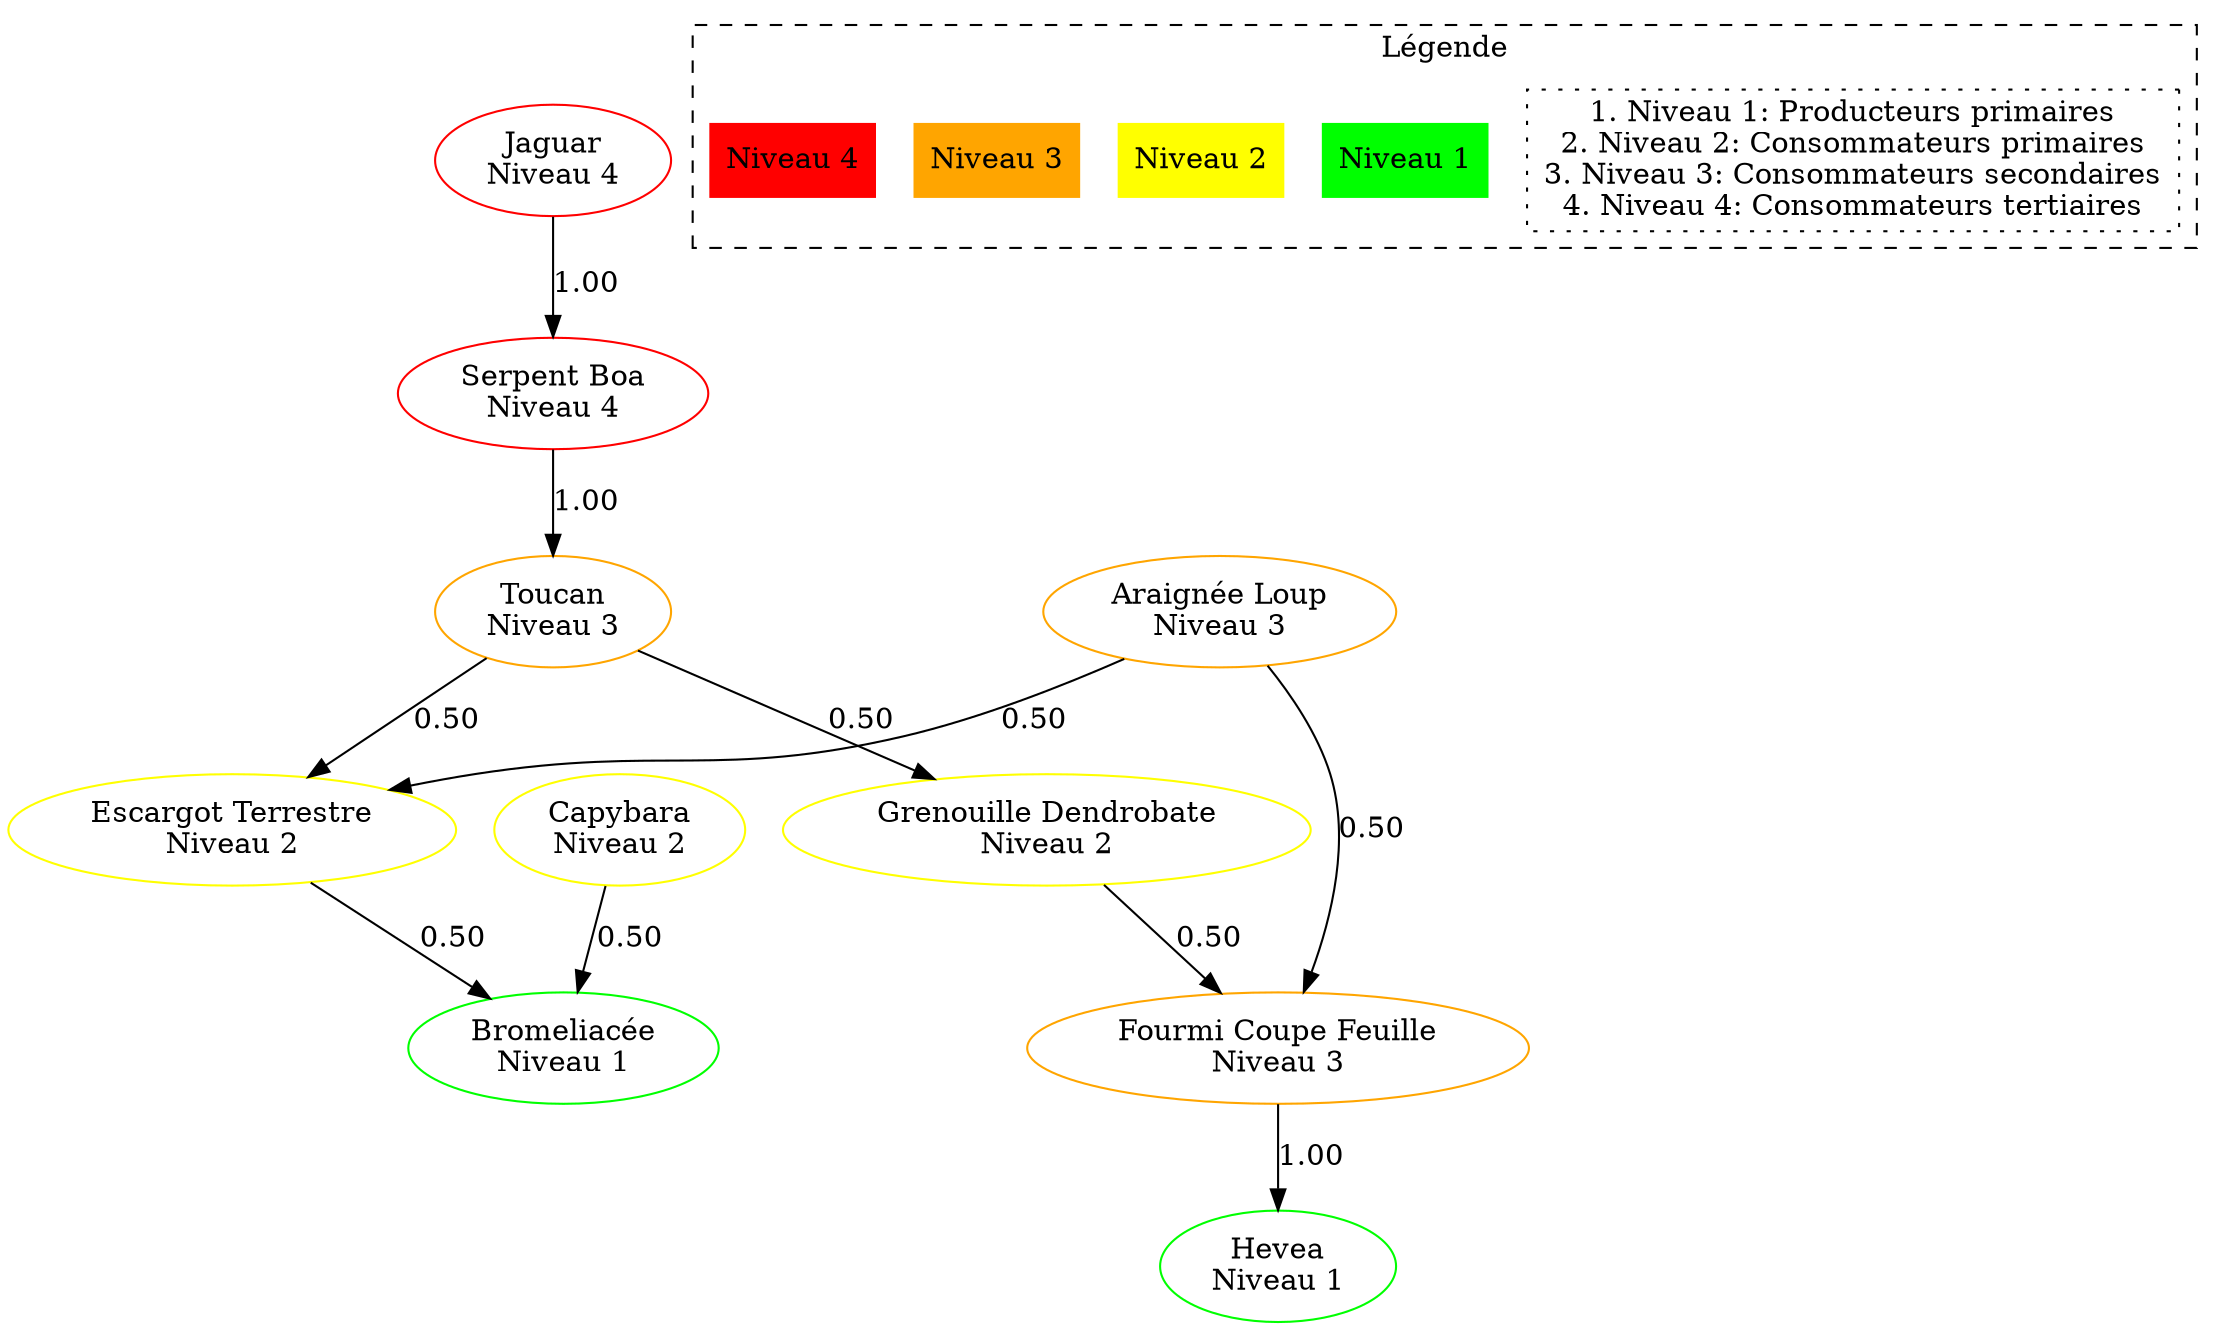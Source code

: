 digraph Amazonie {
    // Définir les couleurs des sommets (niveaux trophiques)
    // Niveau 1 (Producteurs primaires) - Vert
    Bromeliacee [color=green, label="Bromeliacée\nNiveau 1"];
Hevea [color=green, label="Hevea\nNiveau 1"];

// Niveau 2 (Consommateurs primaires) - Jaune
    Escargot_Terrestre [color=yellow, label="Escargot Terrestre\nNiveau 2"];
Grenouille_Dendrobate [color=yellow, label="Grenouille Dendrobate\nNiveau 2"];
Capybara [color=yellow, label="Capybara\nNiveau 2"];

// Niveau 3 (Consommateurs secondaires) - Orange
    Toucan [color=orange, label="Toucan\nNiveau 3"];
Araignee_Loup [color=orange, label="Araignée Loup\nNiveau 3"];
Fourmi_Coupe_Feuille [color=orange, label="Fourmi Coupe Feuille\nNiveau 3"];

// Niveau 4 (Consommateurs tertiaires) - Rouge
    Serpent_Boa [color=red, label="Serpent Boa\nNiveau 4"];
Jaguar [color=red, label="Jaguar\nNiveau 4"];

// Arcs (interactions)
    Jaguar -> Serpent_Boa [label="1.00"];
Serpent_Boa -> Toucan [label="1.00"];
Toucan -> Escargot_Terrestre [label="0.50"];
Toucan -> Grenouille_Dendrobate [label="0.50"];
Araignee_Loup -> Escargot_Terrestre [label="0.50"];
Araignee_Loup -> Fourmi_Coupe_Feuille [label="0.50"];
Grenouille_Dendrobate -> Fourmi_Coupe_Feuille [label="0.50"];
Escargot_Terrestre -> Bromeliacee [label="0.50"];
Capybara -> Bromeliacee [label="0.50"];
Fourmi_Coupe_Feuille -> Hevea [label="1.00"];

// Création d'une légende
    subgraph cluster_legend {
label="Légende";
style=dashed;
node [shape=plaintext];

// Légende avec les couleurs et les niveaux trophiques
        legend_table [label="1. Niveau 1: Producteurs primaires\n2. Niveau 2: Consommateurs primaires\n3. Niveau 3: Consommateurs secondaires\n4. Niveau 4: Consommateurs tertiaires", shape=rect, style=dotted];

// Légende colorée
        level1 [label="Niveau 1", style=filled, fillcolor=green, width=0.2];
level2 [label="Niveau 2", style=filled, fillcolor=yellow, width=0.2];
level3 [label="Niveau 3", style=filled, fillcolor=orange, width=0.2];
level4 [label="Niveau 4", style=filled, fillcolor=red, width=0.2];
}
}
